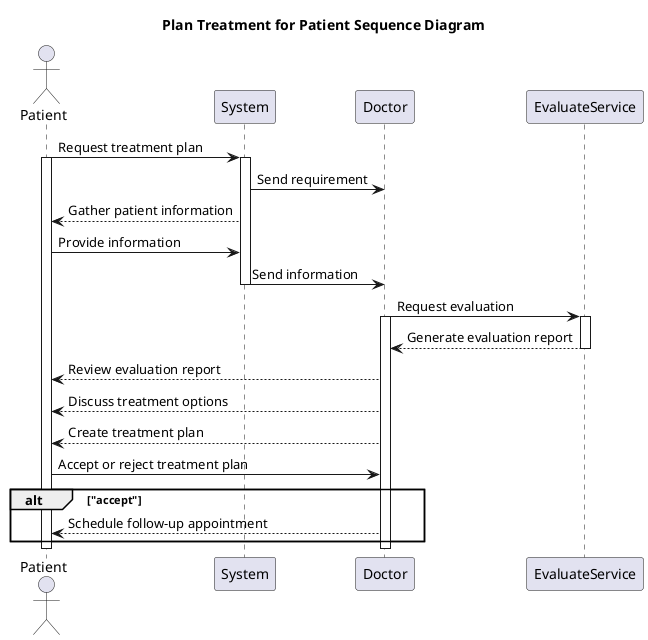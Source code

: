 @startuml
title Plan Treatment for Patient Sequence Diagram

actor Patient
participant System
participant Doctor
participant EvaluateService

Patient -> System : Request treatment plan
activate Patient
activate System

System -> Doctor : Send requirement
System --> Patient : Gather patient information

Patient -> System : Provide information
System -> Doctor : Send information
deactivate System

Doctor -> EvaluateService : Request evaluation
activate Doctor
activate EvaluateService

EvaluateService --> Doctor : Generate evaluation report
deactivate EvaluateService
Doctor --> Patient : Review evaluation report
Doctor --> Patient : Discuss treatment options
Doctor --> Patient : Create treatment plan
Patient -> Doctor : Accept or reject treatment plan
alt "accept"
Doctor --> Patient : Schedule follow-up appointment
end
deactivate Doctor
deactivate Patient
@enduml
